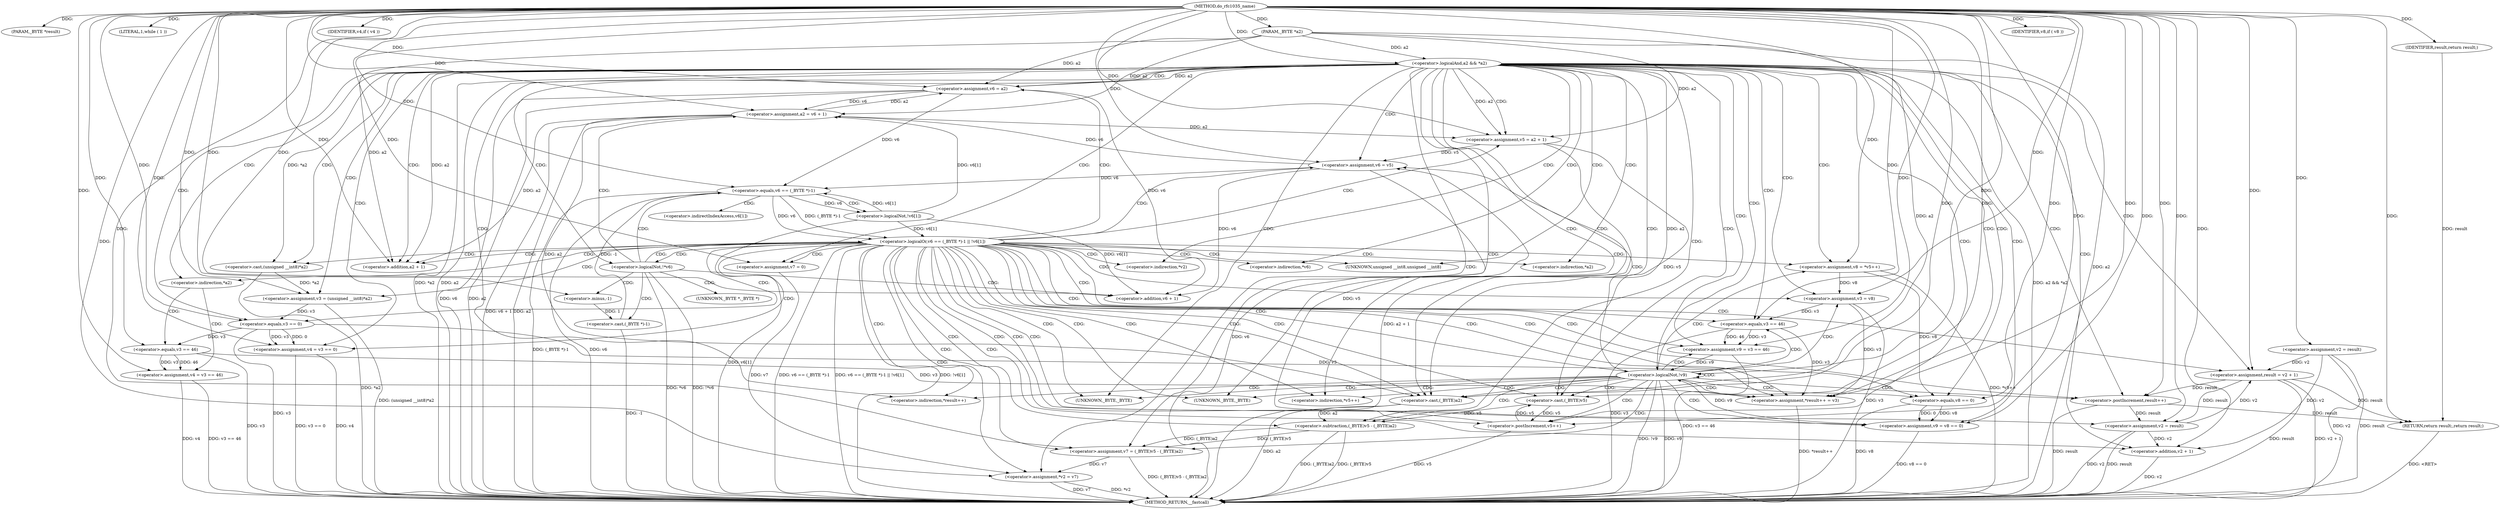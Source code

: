 digraph do_rfc1035_name {  
"1000109" [label = "(METHOD,do_rfc1035_name)" ]
"1000246" [label = "(METHOD_RETURN,__fastcall)" ]
"1000110" [label = "(PARAM,_BYTE *result)" ]
"1000111" [label = "(PARAM,_BYTE *a2)" ]
"1000121" [label = "(<operator>.assignment,v2 = result)" ]
"1000125" [label = "(<operator>.logicalAnd,a2 && *a2)" ]
"1000131" [label = "(LITERAL,1,while ( 1 ))" ]
"1000133" [label = "(<operator>.assignment,result = v2 + 1)" ]
"1000135" [label = "(<operator>.addition,v2 + 1)" ]
"1000138" [label = "(<operator>.assignment,v3 = (unsigned __int8)*a2)" ]
"1000140" [label = "(<operator>.cast,(unsigned __int8)*a2)" ]
"1000144" [label = "(<operator>.assignment,v4 = v3 == 0)" ]
"1000146" [label = "(<operator>.equals,v3 == 0)" ]
"1000152" [label = "(<operator>.assignment,v4 = v3 == 46)" ]
"1000154" [label = "(<operator>.equals,v3 == 46)" ]
"1000158" [label = "(IDENTIFIER,v4,if ( v4 ))" ]
"1000160" [label = "(<operator>.assignment,v6 = a2)" ]
"1000163" [label = "(<operator>.assignment,v7 = 0)" ]
"1000168" [label = "(<operator>.assignment,v5 = a2 + 1)" ]
"1000170" [label = "(<operator>.addition,a2 + 1)" ]
"1000175" [label = "(<operator>.assignment,*result++ = v3)" ]
"1000177" [label = "(<operator>.postIncrement,result++)" ]
"1000180" [label = "(<operator>.assignment,v6 = v5)" ]
"1000183" [label = "(<operator>.assignment,v7 = (_BYTE)v5 - (_BYTE)a2)" ]
"1000185" [label = "(<operator>.subtraction,(_BYTE)v5 - (_BYTE)a2)" ]
"1000186" [label = "(<operator>.cast,(_BYTE)v5)" ]
"1000189" [label = "(<operator>.cast,(_BYTE)a2)" ]
"1000192" [label = "(<operator>.assignment,v8 = *v5++)" ]
"1000195" [label = "(<operator>.postIncrement,v5++)" ]
"1000197" [label = "(<operator>.assignment,v3 = v8)" ]
"1000200" [label = "(<operator>.assignment,v9 = v8 == 0)" ]
"1000202" [label = "(<operator>.equals,v8 == 0)" ]
"1000206" [label = "(IDENTIFIER,v8,if ( v8 ))" ]
"1000207" [label = "(<operator>.assignment,v9 = v3 == 46)" ]
"1000209" [label = "(<operator>.equals,v3 == 46)" ]
"1000212" [label = "(<operator>.logicalNot,!v9)" ]
"1000214" [label = "(<operator>.assignment,*v2 = v7)" ]
"1000219" [label = "(<operator>.logicalNot,!*v6)" ]
"1000223" [label = "(<operator>.assignment,a2 = v6 + 1)" ]
"1000225" [label = "(<operator>.addition,v6 + 1)" ]
"1000229" [label = "(<operator>.logicalOr,v6 == (_BYTE *)-1 || !v6[1])" ]
"1000230" [label = "(<operator>.equals,v6 == (_BYTE *)-1)" ]
"1000232" [label = "(<operator>.cast,(_BYTE *)-1)" ]
"1000234" [label = "(<operator>.minus,-1)" ]
"1000236" [label = "(<operator>.logicalNot,!v6[1])" ]
"1000241" [label = "(<operator>.assignment,v2 = result)" ]
"1000244" [label = "(RETURN,return result;,return result;)" ]
"1000245" [label = "(IDENTIFIER,result,return result;)" ]
"1000141" [label = "(UNKNOWN,unsigned __int8,unsigned __int8)" ]
"1000142" [label = "(<operator>.indirection,*a2)" ]
"1000150" [label = "(<operator>.indirection,*a2)" ]
"1000176" [label = "(<operator>.indirection,*result++)" ]
"1000187" [label = "(UNKNOWN,_BYTE,_BYTE)" ]
"1000190" [label = "(UNKNOWN,_BYTE,_BYTE)" ]
"1000194" [label = "(<operator>.indirection,*v5++)" ]
"1000215" [label = "(<operator>.indirection,*v2)" ]
"1000220" [label = "(<operator>.indirection,*v6)" ]
"1000233" [label = "(UNKNOWN,_BYTE *,_BYTE *)" ]
"1000237" [label = "(<operator>.indirectIndexAccess,v6[1])" ]
  "1000244" -> "1000246"  [ label = "DDG: <RET>"] 
  "1000207" -> "1000246"  [ label = "DDG: v3 == 46"] 
  "1000209" -> "1000246"  [ label = "DDG: v3"] 
  "1000212" -> "1000246"  [ label = "DDG: !v9"] 
  "1000180" -> "1000246"  [ label = "DDG: v6"] 
  "1000135" -> "1000246"  [ label = "DDG: v2"] 
  "1000241" -> "1000246"  [ label = "DDG: result"] 
  "1000160" -> "1000246"  [ label = "DDG: v6"] 
  "1000192" -> "1000246"  [ label = "DDG: *v5++"] 
  "1000189" -> "1000246"  [ label = "DDG: a2"] 
  "1000202" -> "1000246"  [ label = "DDG: v8"] 
  "1000125" -> "1000246"  [ label = "DDG: *a2"] 
  "1000185" -> "1000246"  [ label = "DDG: (_BYTE)a2"] 
  "1000121" -> "1000246"  [ label = "DDG: v2"] 
  "1000140" -> "1000246"  [ label = "DDG: *a2"] 
  "1000212" -> "1000246"  [ label = "DDG: v9"] 
  "1000214" -> "1000246"  [ label = "DDG: v7"] 
  "1000177" -> "1000246"  [ label = "DDG: result"] 
  "1000229" -> "1000246"  [ label = "DDG: v6 == (_BYTE *)-1"] 
  "1000229" -> "1000246"  [ label = "DDG: v6 == (_BYTE *)-1 || !v6[1]"] 
  "1000232" -> "1000246"  [ label = "DDG: -1"] 
  "1000133" -> "1000246"  [ label = "DDG: result"] 
  "1000219" -> "1000246"  [ label = "DDG: *v6"] 
  "1000152" -> "1000246"  [ label = "DDG: v4"] 
  "1000223" -> "1000246"  [ label = "DDG: a2"] 
  "1000146" -> "1000246"  [ label = "DDG: v3"] 
  "1000229" -> "1000246"  [ label = "DDG: !v6[1]"] 
  "1000154" -> "1000246"  [ label = "DDG: v3"] 
  "1000214" -> "1000246"  [ label = "DDG: *v2"] 
  "1000236" -> "1000246"  [ label = "DDG: v6[1]"] 
  "1000230" -> "1000246"  [ label = "DDG: (_BYTE *)-1"] 
  "1000183" -> "1000246"  [ label = "DDG: (_BYTE)v5 - (_BYTE)a2"] 
  "1000223" -> "1000246"  [ label = "DDG: v6 + 1"] 
  "1000168" -> "1000246"  [ label = "DDG: a2 + 1"] 
  "1000230" -> "1000246"  [ label = "DDG: v6"] 
  "1000197" -> "1000246"  [ label = "DDG: v3"] 
  "1000133" -> "1000246"  [ label = "DDG: v2 + 1"] 
  "1000125" -> "1000246"  [ label = "DDG: a2"] 
  "1000125" -> "1000246"  [ label = "DDG: a2 && *a2"] 
  "1000241" -> "1000246"  [ label = "DDG: v2"] 
  "1000175" -> "1000246"  [ label = "DDG: *result++"] 
  "1000195" -> "1000246"  [ label = "DDG: v5"] 
  "1000138" -> "1000246"  [ label = "DDG: (unsigned __int8)*a2"] 
  "1000144" -> "1000246"  [ label = "DDG: v4"] 
  "1000111" -> "1000246"  [ label = "DDG: a2"] 
  "1000200" -> "1000246"  [ label = "DDG: v8 == 0"] 
  "1000152" -> "1000246"  [ label = "DDG: v3 == 46"] 
  "1000144" -> "1000246"  [ label = "DDG: v3 == 0"] 
  "1000121" -> "1000246"  [ label = "DDG: result"] 
  "1000219" -> "1000246"  [ label = "DDG: !*v6"] 
  "1000160" -> "1000246"  [ label = "DDG: a2"] 
  "1000185" -> "1000246"  [ label = "DDG: (_BYTE)v5"] 
  "1000109" -> "1000110"  [ label = "DDG: "] 
  "1000109" -> "1000111"  [ label = "DDG: "] 
  "1000109" -> "1000121"  [ label = "DDG: "] 
  "1000111" -> "1000125"  [ label = "DDG: a2"] 
  "1000109" -> "1000125"  [ label = "DDG: "] 
  "1000109" -> "1000131"  [ label = "DDG: "] 
  "1000121" -> "1000133"  [ label = "DDG: v2"] 
  "1000241" -> "1000133"  [ label = "DDG: v2"] 
  "1000109" -> "1000133"  [ label = "DDG: "] 
  "1000121" -> "1000135"  [ label = "DDG: v2"] 
  "1000241" -> "1000135"  [ label = "DDG: v2"] 
  "1000109" -> "1000135"  [ label = "DDG: "] 
  "1000140" -> "1000138"  [ label = "DDG: *a2"] 
  "1000109" -> "1000138"  [ label = "DDG: "] 
  "1000125" -> "1000140"  [ label = "DDG: *a2"] 
  "1000146" -> "1000144"  [ label = "DDG: v3"] 
  "1000146" -> "1000144"  [ label = "DDG: 0"] 
  "1000109" -> "1000144"  [ label = "DDG: "] 
  "1000138" -> "1000146"  [ label = "DDG: v3"] 
  "1000109" -> "1000146"  [ label = "DDG: "] 
  "1000154" -> "1000152"  [ label = "DDG: v3"] 
  "1000154" -> "1000152"  [ label = "DDG: 46"] 
  "1000109" -> "1000152"  [ label = "DDG: "] 
  "1000146" -> "1000154"  [ label = "DDG: v3"] 
  "1000109" -> "1000154"  [ label = "DDG: "] 
  "1000109" -> "1000158"  [ label = "DDG: "] 
  "1000223" -> "1000160"  [ label = "DDG: a2"] 
  "1000125" -> "1000160"  [ label = "DDG: a2"] 
  "1000111" -> "1000160"  [ label = "DDG: a2"] 
  "1000109" -> "1000160"  [ label = "DDG: "] 
  "1000109" -> "1000163"  [ label = "DDG: "] 
  "1000223" -> "1000168"  [ label = "DDG: a2"] 
  "1000125" -> "1000168"  [ label = "DDG: a2"] 
  "1000111" -> "1000168"  [ label = "DDG: a2"] 
  "1000109" -> "1000168"  [ label = "DDG: "] 
  "1000223" -> "1000170"  [ label = "DDG: a2"] 
  "1000125" -> "1000170"  [ label = "DDG: a2"] 
  "1000111" -> "1000170"  [ label = "DDG: a2"] 
  "1000109" -> "1000170"  [ label = "DDG: "] 
  "1000197" -> "1000175"  [ label = "DDG: v3"] 
  "1000209" -> "1000175"  [ label = "DDG: v3"] 
  "1000146" -> "1000175"  [ label = "DDG: v3"] 
  "1000154" -> "1000175"  [ label = "DDG: v3"] 
  "1000109" -> "1000175"  [ label = "DDG: "] 
  "1000133" -> "1000177"  [ label = "DDG: result"] 
  "1000109" -> "1000177"  [ label = "DDG: "] 
  "1000195" -> "1000180"  [ label = "DDG: v5"] 
  "1000168" -> "1000180"  [ label = "DDG: v5"] 
  "1000109" -> "1000180"  [ label = "DDG: "] 
  "1000185" -> "1000183"  [ label = "DDG: (_BYTE)v5"] 
  "1000185" -> "1000183"  [ label = "DDG: (_BYTE)a2"] 
  "1000109" -> "1000183"  [ label = "DDG: "] 
  "1000186" -> "1000185"  [ label = "DDG: v5"] 
  "1000109" -> "1000186"  [ label = "DDG: "] 
  "1000195" -> "1000186"  [ label = "DDG: v5"] 
  "1000168" -> "1000186"  [ label = "DDG: v5"] 
  "1000189" -> "1000185"  [ label = "DDG: a2"] 
  "1000111" -> "1000189"  [ label = "DDG: a2"] 
  "1000109" -> "1000189"  [ label = "DDG: "] 
  "1000223" -> "1000189"  [ label = "DDG: a2"] 
  "1000125" -> "1000189"  [ label = "DDG: a2"] 
  "1000109" -> "1000192"  [ label = "DDG: "] 
  "1000186" -> "1000195"  [ label = "DDG: v5"] 
  "1000109" -> "1000195"  [ label = "DDG: "] 
  "1000192" -> "1000197"  [ label = "DDG: v8"] 
  "1000109" -> "1000197"  [ label = "DDG: "] 
  "1000202" -> "1000200"  [ label = "DDG: v8"] 
  "1000202" -> "1000200"  [ label = "DDG: 0"] 
  "1000109" -> "1000200"  [ label = "DDG: "] 
  "1000109" -> "1000202"  [ label = "DDG: "] 
  "1000192" -> "1000202"  [ label = "DDG: v8"] 
  "1000109" -> "1000206"  [ label = "DDG: "] 
  "1000209" -> "1000207"  [ label = "DDG: v3"] 
  "1000209" -> "1000207"  [ label = "DDG: 46"] 
  "1000109" -> "1000207"  [ label = "DDG: "] 
  "1000197" -> "1000209"  [ label = "DDG: v3"] 
  "1000109" -> "1000209"  [ label = "DDG: "] 
  "1000207" -> "1000212"  [ label = "DDG: v9"] 
  "1000200" -> "1000212"  [ label = "DDG: v9"] 
  "1000109" -> "1000212"  [ label = "DDG: "] 
  "1000163" -> "1000214"  [ label = "DDG: v7"] 
  "1000183" -> "1000214"  [ label = "DDG: v7"] 
  "1000109" -> "1000214"  [ label = "DDG: "] 
  "1000180" -> "1000223"  [ label = "DDG: v6"] 
  "1000160" -> "1000223"  [ label = "DDG: v6"] 
  "1000236" -> "1000223"  [ label = "DDG: v6[1]"] 
  "1000109" -> "1000223"  [ label = "DDG: "] 
  "1000111" -> "1000223"  [ label = "DDG: a2"] 
  "1000180" -> "1000225"  [ label = "DDG: v6"] 
  "1000160" -> "1000225"  [ label = "DDG: v6"] 
  "1000236" -> "1000225"  [ label = "DDG: v6[1]"] 
  "1000109" -> "1000225"  [ label = "DDG: "] 
  "1000230" -> "1000229"  [ label = "DDG: v6"] 
  "1000230" -> "1000229"  [ label = "DDG: (_BYTE *)-1"] 
  "1000236" -> "1000230"  [ label = "DDG: v6[1]"] 
  "1000109" -> "1000230"  [ label = "DDG: "] 
  "1000180" -> "1000230"  [ label = "DDG: v6"] 
  "1000160" -> "1000230"  [ label = "DDG: v6"] 
  "1000232" -> "1000230"  [ label = "DDG: -1"] 
  "1000234" -> "1000232"  [ label = "DDG: 1"] 
  "1000109" -> "1000234"  [ label = "DDG: "] 
  "1000236" -> "1000229"  [ label = "DDG: v6[1]"] 
  "1000230" -> "1000236"  [ label = "DDG: v6"] 
  "1000177" -> "1000241"  [ label = "DDG: result"] 
  "1000133" -> "1000241"  [ label = "DDG: result"] 
  "1000109" -> "1000241"  [ label = "DDG: "] 
  "1000245" -> "1000244"  [ label = "DDG: result"] 
  "1000177" -> "1000244"  [ label = "DDG: result"] 
  "1000133" -> "1000244"  [ label = "DDG: result"] 
  "1000109" -> "1000244"  [ label = "DDG: "] 
  "1000109" -> "1000245"  [ label = "DDG: "] 
  "1000125" -> "1000220"  [ label = "CDG: "] 
  "1000125" -> "1000219"  [ label = "CDG: "] 
  "1000125" -> "1000215"  [ label = "CDG: "] 
  "1000125" -> "1000214"  [ label = "CDG: "] 
  "1000125" -> "1000144"  [ label = "CDG: "] 
  "1000125" -> "1000142"  [ label = "CDG: "] 
  "1000125" -> "1000141"  [ label = "CDG: "] 
  "1000125" -> "1000140"  [ label = "CDG: "] 
  "1000125" -> "1000138"  [ label = "CDG: "] 
  "1000125" -> "1000135"  [ label = "CDG: "] 
  "1000125" -> "1000133"  [ label = "CDG: "] 
  "1000125" -> "1000150"  [ label = "CDG: "] 
  "1000125" -> "1000146"  [ label = "CDG: "] 
  "1000125" -> "1000176"  [ label = "CDG: "] 
  "1000125" -> "1000175"  [ label = "CDG: "] 
  "1000125" -> "1000170"  [ label = "CDG: "] 
  "1000125" -> "1000168"  [ label = "CDG: "] 
  "1000125" -> "1000163"  [ label = "CDG: "] 
  "1000125" -> "1000192"  [ label = "CDG: "] 
  "1000125" -> "1000190"  [ label = "CDG: "] 
  "1000125" -> "1000189"  [ label = "CDG: "] 
  "1000125" -> "1000187"  [ label = "CDG: "] 
  "1000125" -> "1000186"  [ label = "CDG: "] 
  "1000125" -> "1000185"  [ label = "CDG: "] 
  "1000125" -> "1000183"  [ label = "CDG: "] 
  "1000125" -> "1000180"  [ label = "CDG: "] 
  "1000125" -> "1000177"  [ label = "CDG: "] 
  "1000125" -> "1000202"  [ label = "CDG: "] 
  "1000125" -> "1000200"  [ label = "CDG: "] 
  "1000125" -> "1000197"  [ label = "CDG: "] 
  "1000125" -> "1000195"  [ label = "CDG: "] 
  "1000125" -> "1000194"  [ label = "CDG: "] 
  "1000125" -> "1000212"  [ label = "CDG: "] 
  "1000125" -> "1000160"  [ label = "CDG: "] 
  "1000125" -> "1000207"  [ label = "CDG: "] 
  "1000125" -> "1000209"  [ label = "CDG: "] 
  "1000150" -> "1000154"  [ label = "CDG: "] 
  "1000150" -> "1000152"  [ label = "CDG: "] 
  "1000212" -> "1000176"  [ label = "CDG: "] 
  "1000212" -> "1000175"  [ label = "CDG: "] 
  "1000212" -> "1000192"  [ label = "CDG: "] 
  "1000212" -> "1000190"  [ label = "CDG: "] 
  "1000212" -> "1000189"  [ label = "CDG: "] 
  "1000212" -> "1000187"  [ label = "CDG: "] 
  "1000212" -> "1000186"  [ label = "CDG: "] 
  "1000212" -> "1000185"  [ label = "CDG: "] 
  "1000212" -> "1000183"  [ label = "CDG: "] 
  "1000212" -> "1000180"  [ label = "CDG: "] 
  "1000212" -> "1000177"  [ label = "CDG: "] 
  "1000212" -> "1000202"  [ label = "CDG: "] 
  "1000212" -> "1000200"  [ label = "CDG: "] 
  "1000212" -> "1000197"  [ label = "CDG: "] 
  "1000212" -> "1000195"  [ label = "CDG: "] 
  "1000212" -> "1000194"  [ label = "CDG: "] 
  "1000212" -> "1000212"  [ label = "CDG: "] 
  "1000212" -> "1000207"  [ label = "CDG: "] 
  "1000212" -> "1000209"  [ label = "CDG: "] 
  "1000219" -> "1000223"  [ label = "CDG: "] 
  "1000219" -> "1000234"  [ label = "CDG: "] 
  "1000219" -> "1000233"  [ label = "CDG: "] 
  "1000219" -> "1000232"  [ label = "CDG: "] 
  "1000219" -> "1000230"  [ label = "CDG: "] 
  "1000219" -> "1000229"  [ label = "CDG: "] 
  "1000219" -> "1000225"  [ label = "CDG: "] 
  "1000229" -> "1000241"  [ label = "CDG: "] 
  "1000229" -> "1000220"  [ label = "CDG: "] 
  "1000229" -> "1000219"  [ label = "CDG: "] 
  "1000229" -> "1000215"  [ label = "CDG: "] 
  "1000229" -> "1000214"  [ label = "CDG: "] 
  "1000229" -> "1000144"  [ label = "CDG: "] 
  "1000229" -> "1000142"  [ label = "CDG: "] 
  "1000229" -> "1000141"  [ label = "CDG: "] 
  "1000229" -> "1000140"  [ label = "CDG: "] 
  "1000229" -> "1000138"  [ label = "CDG: "] 
  "1000229" -> "1000135"  [ label = "CDG: "] 
  "1000229" -> "1000133"  [ label = "CDG: "] 
  "1000229" -> "1000150"  [ label = "CDG: "] 
  "1000229" -> "1000146"  [ label = "CDG: "] 
  "1000229" -> "1000176"  [ label = "CDG: "] 
  "1000229" -> "1000175"  [ label = "CDG: "] 
  "1000229" -> "1000170"  [ label = "CDG: "] 
  "1000229" -> "1000168"  [ label = "CDG: "] 
  "1000229" -> "1000163"  [ label = "CDG: "] 
  "1000229" -> "1000192"  [ label = "CDG: "] 
  "1000229" -> "1000190"  [ label = "CDG: "] 
  "1000229" -> "1000189"  [ label = "CDG: "] 
  "1000229" -> "1000187"  [ label = "CDG: "] 
  "1000229" -> "1000186"  [ label = "CDG: "] 
  "1000229" -> "1000185"  [ label = "CDG: "] 
  "1000229" -> "1000183"  [ label = "CDG: "] 
  "1000229" -> "1000180"  [ label = "CDG: "] 
  "1000229" -> "1000177"  [ label = "CDG: "] 
  "1000229" -> "1000202"  [ label = "CDG: "] 
  "1000229" -> "1000200"  [ label = "CDG: "] 
  "1000229" -> "1000197"  [ label = "CDG: "] 
  "1000229" -> "1000195"  [ label = "CDG: "] 
  "1000229" -> "1000194"  [ label = "CDG: "] 
  "1000229" -> "1000212"  [ label = "CDG: "] 
  "1000229" -> "1000160"  [ label = "CDG: "] 
  "1000229" -> "1000207"  [ label = "CDG: "] 
  "1000229" -> "1000209"  [ label = "CDG: "] 
  "1000230" -> "1000237"  [ label = "CDG: "] 
  "1000230" -> "1000236"  [ label = "CDG: "] 
}
